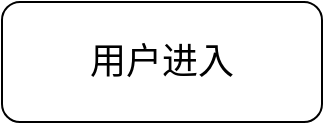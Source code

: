 <mxfile version="21.6.2" type="github">
  <diagram name="第 1 页" id="64XDmGbhgn4v8U2-Gf78">
    <mxGraphModel dx="3088" dy="3096" grid="1" gridSize="10" guides="1" tooltips="1" connect="1" arrows="1" fold="1" page="1" pageScale="1" pageWidth="827" pageHeight="1169" math="0" shadow="0">
      <root>
        <mxCell id="0" />
        <mxCell id="1" parent="0" />
        <mxCell id="XFw0k5FgELGrsxw95LTb-1" value="&lt;font style=&quot;font-size: 18px;&quot;&gt;用户进入&lt;/font&gt;" style="rounded=1;whiteSpace=wrap;html=1;" vertex="1" parent="1">
          <mxGeometry x="-1380" y="-2300" width="160" height="60" as="geometry" />
        </mxCell>
      </root>
    </mxGraphModel>
  </diagram>
</mxfile>
